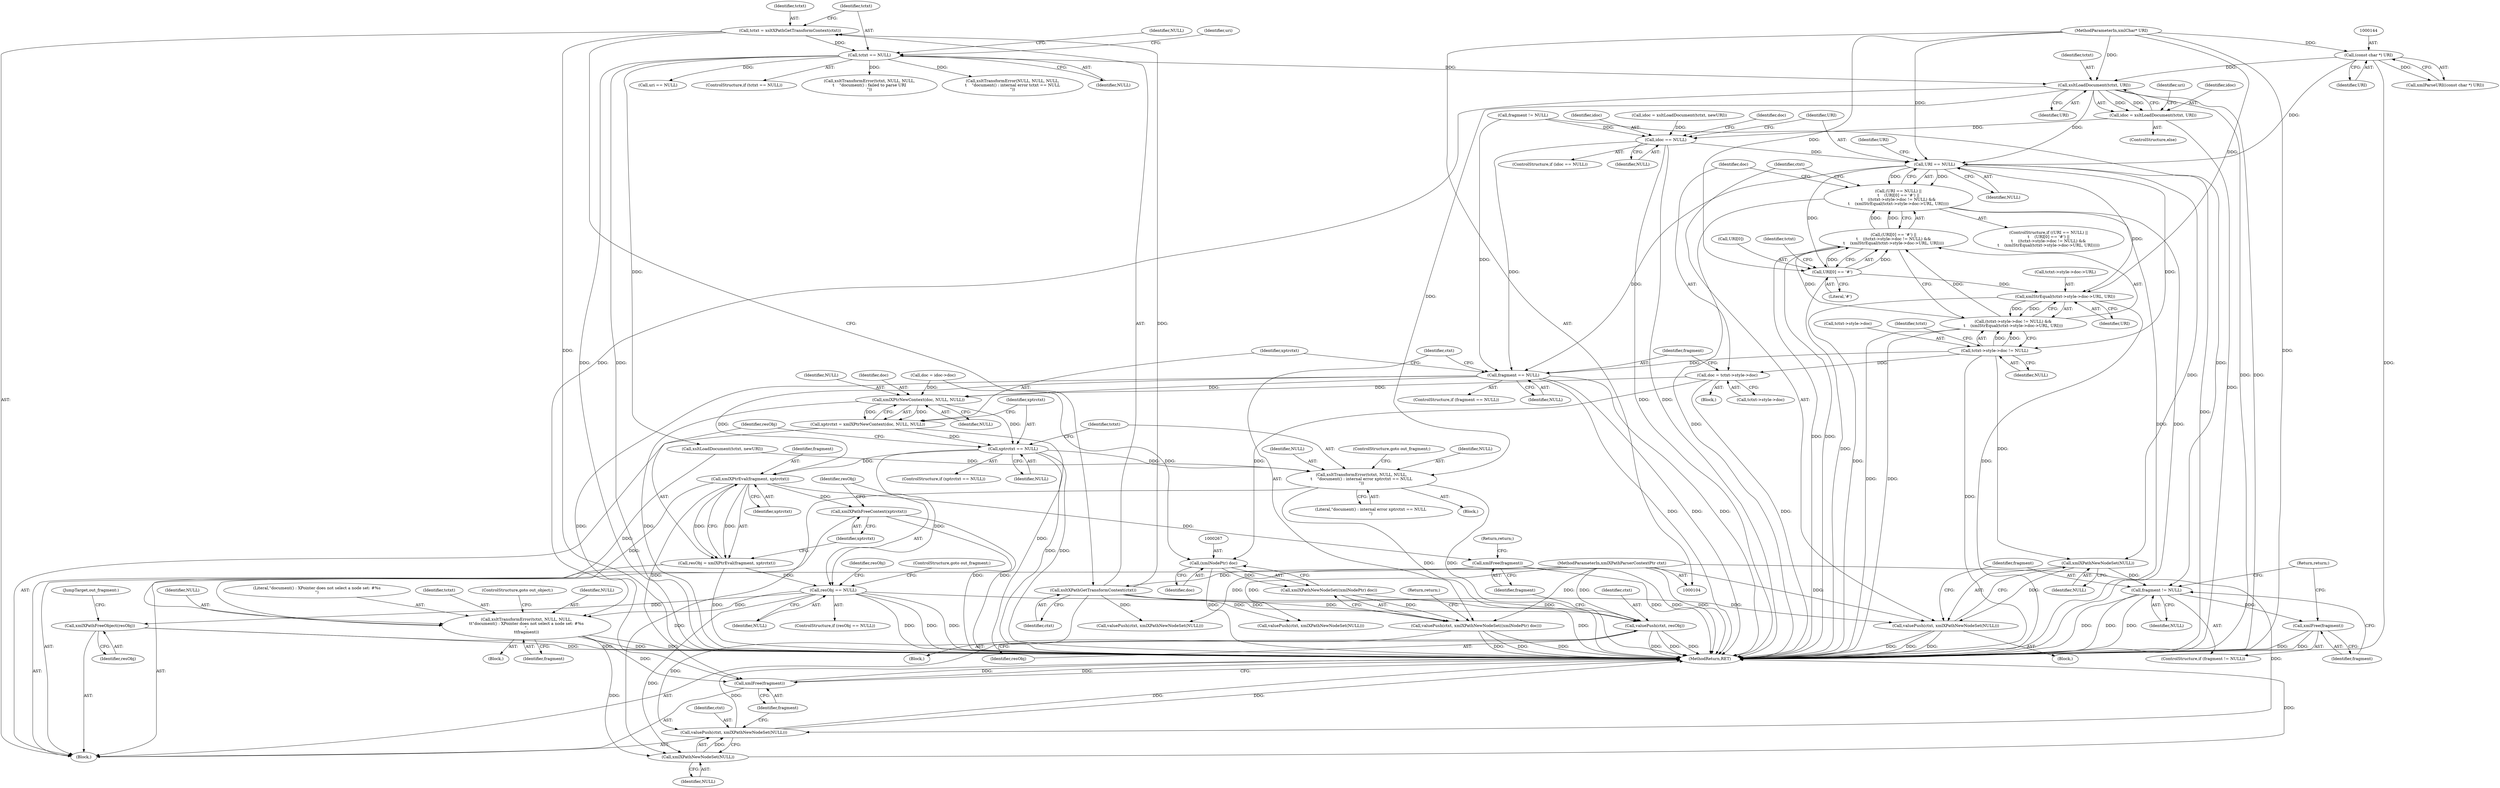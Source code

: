 digraph "0_Chrome_96dbafe288dbe2f0cc45fa3c39daf6d0c37acbab_14@pointer" {
"1000193" [label="(Call,xsltLoadDocument(tctxt, URI))"];
"1000126" [label="(Call,tctxt == NULL)"];
"1000121" [label="(Call,tctxt = xsltXPathGetTransformContext(ctxt))"];
"1000123" [label="(Call,xsltXPathGetTransformContext(ctxt))"];
"1000105" [label="(MethodParameterIn,xmlXPathParserContextPtr ctxt)"];
"1000143" [label="(Call,(const char *) URI)"];
"1000106" [label="(MethodParameterIn,xmlChar* URI)"];
"1000191" [label="(Call,idoc = xsltLoadDocument(tctxt, URI))"];
"1000199" [label="(Call,idoc == NULL)"];
"1000205" [label="(Call,URI == NULL)"];
"1000204" [label="(Call,(URI == NULL) ||\n\t    (URI[0] == '#') ||\n\t    ((tctxt->style->doc != NULL) &&\n\t    (xmlStrEqual(tctxt->style->doc->URL, URI))))"];
"1000209" [label="(Call,URI[0] == '#')"];
"1000208" [label="(Call,(URI[0] == '#') ||\n\t    ((tctxt->style->doc != NULL) &&\n\t    (xmlStrEqual(tctxt->style->doc->URL, URI))))"];
"1000222" [label="(Call,xmlStrEqual(tctxt->style->doc->URL, URI))"];
"1000214" [label="(Call,(tctxt->style->doc != NULL) &&\n\t    (xmlStrEqual(tctxt->style->doc->URL, URI)))"];
"1000215" [label="(Call,tctxt->style->doc != NULL)"];
"1000232" [label="(Call,doc = tctxt->style->doc)"];
"1000266" [label="(Call,(xmlNodePtr) doc)"];
"1000265" [label="(Call,xmlXPathNewNodeSet((xmlNodePtr) doc))"];
"1000263" [label="(Call,valuePush(ctxt, xmlXPathNewNodeSet((xmlNodePtr) doc)))"];
"1000272" [label="(Call,xmlXPtrNewContext(doc, NULL, NULL))"];
"1000270" [label="(Call,xptrctxt = xmlXPtrNewContext(doc, NULL, NULL))"];
"1000277" [label="(Call,xptrctxt == NULL)"];
"1000281" [label="(Call,xsltTransformError(tctxt, NULL, NULL,\n\t    \"document() : internal error xptrctxt == NULL\n\"))"];
"1000334" [label="(Call,xmlXPathNewNodeSet(NULL))"];
"1000332" [label="(Call,valuePush(ctxt, xmlXPathNewNodeSet(NULL)))"];
"1000289" [label="(Call,xmlXPtrEval(fragment, xptrctxt))"];
"1000287" [label="(Call,resObj = xmlXPtrEval(fragment, xptrctxt))"];
"1000295" [label="(Call,resObj == NULL)"];
"1000315" [label="(Call,xsltTransformError(tctxt, NULL, NULL,\n\t\t\"document() : XPointer does not select a node set: #%s\n\",\n\t\tfragment))"];
"1000336" [label="(Call,xmlFree(fragment))"];
"1000322" [label="(Call,valuePush(ctxt, resObj))"];
"1000329" [label="(Call,xmlXPathFreeObject(resObj))"];
"1000292" [label="(Call,xmlXPathFreeContext(xptrctxt))"];
"1000325" [label="(Call,xmlFree(fragment))"];
"1000243" [label="(Call,xmlXPathNewNodeSet(NULL))"];
"1000241" [label="(Call,valuePush(ctxt, xmlXPathNewNodeSet(NULL)))"];
"1000246" [label="(Call,fragment != NULL)"];
"1000249" [label="(Call,xmlFree(fragment))"];
"1000259" [label="(Call,fragment == NULL)"];
"1000147" [label="(Call,uri == NULL)"];
"1000203" [label="(ControlStructure,if ((URI == NULL) ||\n\t    (URI[0] == '#') ||\n\t    ((tctxt->style->doc != NULL) &&\n\t    (xmlStrEqual(tctxt->style->doc->URL, URI)))))"];
"1000246" [label="(Call,fragment != NULL)"];
"1000248" [label="(Identifier,NULL)"];
"1000142" [label="(Call,xmlParseURI((const char *) URI))"];
"1000232" [label="(Call,doc = tctxt->style->doc)"];
"1000292" [label="(Call,xmlXPathFreeContext(xptrctxt))"];
"1000296" [label="(Identifier,resObj)"];
"1000332" [label="(Call,valuePush(ctxt, xmlXPathNewNodeSet(NULL)))"];
"1000127" [label="(Identifier,tctxt)"];
"1000298" [label="(ControlStructure,goto out_fragment;)"];
"1000334" [label="(Call,xmlXPathNewNodeSet(NULL))"];
"1000331" [label="(JumpTarget,out_fragment:)"];
"1000145" [label="(Identifier,URI)"];
"1000262" [label="(Block,)"];
"1000126" [label="(Call,tctxt == NULL)"];
"1000192" [label="(Identifier,idoc)"];
"1000204" [label="(Call,(URI == NULL) ||\n\t    (URI[0] == '#') ||\n\t    ((tctxt->style->doc != NULL) &&\n\t    (xmlStrEqual(tctxt->style->doc->URL, URI))))"];
"1000213" [label="(Literal,'#')"];
"1000194" [label="(Identifier,tctxt)"];
"1000131" [label="(Identifier,NULL)"];
"1000243" [label="(Call,xmlXPathNewNodeSet(NULL))"];
"1000215" [label="(Call,tctxt->style->doc != NULL)"];
"1000280" [label="(Block,)"];
"1000282" [label="(Identifier,tctxt)"];
"1000245" [label="(ControlStructure,if (fragment != NULL))"];
"1000263" [label="(Call,valuePush(ctxt, xmlXPathNewNodeSet((xmlNodePtr) doc)))"];
"1000195" [label="(Identifier,URI)"];
"1000271" [label="(Identifier,xptrctxt)"];
"1000122" [label="(Identifier,tctxt)"];
"1000156" [label="(Call,valuePush(ctxt, xmlXPathNewNodeSet(NULL)))"];
"1000269" [label="(Return,return;)"];
"1000276" [label="(ControlStructure,if (xptrctxt == NULL))"];
"1000268" [label="(Identifier,doc)"];
"1000141" [label="(Identifier,uri)"];
"1000295" [label="(Call,resObj == NULL)"];
"1000326" [label="(Identifier,fragment)"];
"1000183" [label="(Call,idoc = xsltLoadDocument(tctxt, newURI))"];
"1000284" [label="(Identifier,NULL)"];
"1000335" [label="(Identifier,NULL)"];
"1000223" [label="(Call,tctxt->style->doc->URL)"];
"1000206" [label="(Identifier,URI)"];
"1000291" [label="(Identifier,xptrctxt)"];
"1000207" [label="(Identifier,NULL)"];
"1000277" [label="(Call,xptrctxt == NULL)"];
"1000260" [label="(Identifier,fragment)"];
"1000287" [label="(Call,resObj = xmlXPtrEval(fragment, xptrctxt))"];
"1000244" [label="(Identifier,NULL)"];
"1000125" [label="(ControlStructure,if (tctxt == NULL))"];
"1000251" [label="(Return,return;)"];
"1000221" [label="(Identifier,NULL)"];
"1000279" [label="(Identifier,NULL)"];
"1000135" [label="(Call,valuePush(ctxt, xmlXPathNewNodeSet(NULL)))"];
"1000199" [label="(Call,idoc == NULL)"];
"1000273" [label="(Identifier,doc)"];
"1000336" [label="(Call,xmlFree(fragment))"];
"1000230" [label="(Identifier,URI)"];
"1000124" [label="(Identifier,ctxt)"];
"1000249" [label="(Call,xmlFree(fragment))"];
"1000303" [label="(Block,)"];
"1000289" [label="(Call,xmlXPtrEval(fragment, xptrctxt))"];
"1000320" [label="(Identifier,fragment)"];
"1000226" [label="(Identifier,tctxt)"];
"1000290" [label="(Identifier,fragment)"];
"1000286" [label="(ControlStructure,goto out_fragment;)"];
"1000218" [label="(Identifier,tctxt)"];
"1000270" [label="(Call,xptrctxt = xmlXPtrNewContext(doc, NULL, NULL))"];
"1000191" [label="(Call,idoc = xsltLoadDocument(tctxt, URI))"];
"1000210" [label="(Call,URI[0])"];
"1000123" [label="(Call,xsltXPathGetTransformContext(ctxt))"];
"1000105" [label="(MethodParameterIn,xmlXPathParserContextPtr ctxt)"];
"1000316" [label="(Identifier,tctxt)"];
"1000151" [label="(Call,xsltTransformError(tctxt, NULL, NULL,\n\t    \"document() : failed to parse URI\n\"))"];
"1000250" [label="(Identifier,fragment)"];
"1000297" [label="(Identifier,NULL)"];
"1000285" [label="(Literal,\"document() : internal error xptrctxt == NULL\n\")"];
"1000222" [label="(Call,xmlStrEqual(tctxt->style->doc->URL, URI))"];
"1000198" [label="(ControlStructure,if (idoc == NULL))"];
"1000301" [label="(Identifier,resObj)"];
"1000315" [label="(Call,xsltTransformError(tctxt, NULL, NULL,\n\t\t\"document() : XPointer does not select a node set: #%s\n\",\n\t\tfragment))"];
"1000231" [label="(Block,)"];
"1000208" [label="(Call,(URI[0] == '#') ||\n\t    ((tctxt->style->doc != NULL) &&\n\t    (xmlStrEqual(tctxt->style->doc->URL, URI))))"];
"1000254" [label="(Identifier,doc)"];
"1000234" [label="(Call,tctxt->style->doc)"];
"1000333" [label="(Identifier,ctxt)"];
"1000211" [label="(Identifier,URI)"];
"1000209" [label="(Call,URI[0] == '#')"];
"1000259" [label="(Call,fragment == NULL)"];
"1000317" [label="(Identifier,NULL)"];
"1000321" [label="(ControlStructure,goto out_object;)"];
"1000121" [label="(Call,tctxt = xsltXPathGetTransformContext(ctxt))"];
"1000330" [label="(Identifier,resObj)"];
"1000275" [label="(Identifier,NULL)"];
"1000329" [label="(Call,xmlXPathFreeObject(resObj))"];
"1000169" [label="(Call,fragment != NULL)"];
"1000193" [label="(Call,xsltLoadDocument(tctxt, URI))"];
"1000197" [label="(Identifier,uri)"];
"1000283" [label="(Identifier,NULL)"];
"1000264" [label="(Identifier,ctxt)"];
"1000327" [label="(Return,return;)"];
"1000205" [label="(Call,URI == NULL)"];
"1000190" [label="(ControlStructure,else)"];
"1000258" [label="(ControlStructure,if (fragment == NULL))"];
"1000278" [label="(Identifier,xptrctxt)"];
"1000216" [label="(Call,tctxt->style->doc)"];
"1000233" [label="(Identifier,doc)"];
"1000130" [label="(Call,xsltTransformError(NULL, NULL, NULL,\n\t    \"document() : internal error tctxt == NULL\n\"))"];
"1000318" [label="(Identifier,NULL)"];
"1000319" [label="(Literal,\"document() : XPointer does not select a node set: #%s\n\")"];
"1000240" [label="(Block,)"];
"1000324" [label="(Identifier,resObj)"];
"1000323" [label="(Identifier,ctxt)"];
"1000143" [label="(Call,(const char *) URI)"];
"1000325" [label="(Call,xmlFree(fragment))"];
"1000185" [label="(Call,xsltLoadDocument(tctxt, newURI))"];
"1000322" [label="(Call,valuePush(ctxt, resObj))"];
"1000242" [label="(Identifier,ctxt)"];
"1000201" [label="(Identifier,NULL)"];
"1000338" [label="(MethodReturn,RET)"];
"1000106" [label="(MethodParameterIn,xmlChar* URI)"];
"1000200" [label="(Identifier,idoc)"];
"1000265" [label="(Call,xmlXPathNewNodeSet((xmlNodePtr) doc))"];
"1000241" [label="(Call,valuePush(ctxt, xmlXPathNewNodeSet(NULL)))"];
"1000274" [label="(Identifier,NULL)"];
"1000337" [label="(Identifier,fragment)"];
"1000294" [label="(ControlStructure,if (resObj == NULL))"];
"1000293" [label="(Identifier,xptrctxt)"];
"1000288" [label="(Identifier,resObj)"];
"1000107" [label="(Block,)"];
"1000128" [label="(Identifier,NULL)"];
"1000253" [label="(Call,doc = idoc->doc)"];
"1000261" [label="(Identifier,NULL)"];
"1000272" [label="(Call,xmlXPtrNewContext(doc, NULL, NULL))"];
"1000266" [label="(Call,(xmlNodePtr) doc)"];
"1000247" [label="(Identifier,fragment)"];
"1000214" [label="(Call,(tctxt->style->doc != NULL) &&\n\t    (xmlStrEqual(tctxt->style->doc->URL, URI)))"];
"1000281" [label="(Call,xsltTransformError(tctxt, NULL, NULL,\n\t    \"document() : internal error xptrctxt == NULL\n\"))"];
"1000193" -> "1000191"  [label="AST: "];
"1000193" -> "1000195"  [label="CFG: "];
"1000194" -> "1000193"  [label="AST: "];
"1000195" -> "1000193"  [label="AST: "];
"1000191" -> "1000193"  [label="CFG: "];
"1000193" -> "1000338"  [label="DDG: "];
"1000193" -> "1000338"  [label="DDG: "];
"1000193" -> "1000191"  [label="DDG: "];
"1000193" -> "1000191"  [label="DDG: "];
"1000126" -> "1000193"  [label="DDG: "];
"1000143" -> "1000193"  [label="DDG: "];
"1000106" -> "1000193"  [label="DDG: "];
"1000193" -> "1000205"  [label="DDG: "];
"1000193" -> "1000281"  [label="DDG: "];
"1000193" -> "1000315"  [label="DDG: "];
"1000126" -> "1000125"  [label="AST: "];
"1000126" -> "1000128"  [label="CFG: "];
"1000127" -> "1000126"  [label="AST: "];
"1000128" -> "1000126"  [label="AST: "];
"1000131" -> "1000126"  [label="CFG: "];
"1000141" -> "1000126"  [label="CFG: "];
"1000126" -> "1000338"  [label="DDG: "];
"1000126" -> "1000338"  [label="DDG: "];
"1000121" -> "1000126"  [label="DDG: "];
"1000126" -> "1000130"  [label="DDG: "];
"1000126" -> "1000147"  [label="DDG: "];
"1000126" -> "1000151"  [label="DDG: "];
"1000126" -> "1000185"  [label="DDG: "];
"1000121" -> "1000107"  [label="AST: "];
"1000121" -> "1000123"  [label="CFG: "];
"1000122" -> "1000121"  [label="AST: "];
"1000123" -> "1000121"  [label="AST: "];
"1000127" -> "1000121"  [label="CFG: "];
"1000121" -> "1000338"  [label="DDG: "];
"1000123" -> "1000121"  [label="DDG: "];
"1000123" -> "1000124"  [label="CFG: "];
"1000124" -> "1000123"  [label="AST: "];
"1000105" -> "1000123"  [label="DDG: "];
"1000123" -> "1000135"  [label="DDG: "];
"1000123" -> "1000156"  [label="DDG: "];
"1000123" -> "1000241"  [label="DDG: "];
"1000123" -> "1000263"  [label="DDG: "];
"1000123" -> "1000322"  [label="DDG: "];
"1000123" -> "1000332"  [label="DDG: "];
"1000105" -> "1000104"  [label="AST: "];
"1000105" -> "1000338"  [label="DDG: "];
"1000105" -> "1000135"  [label="DDG: "];
"1000105" -> "1000156"  [label="DDG: "];
"1000105" -> "1000241"  [label="DDG: "];
"1000105" -> "1000263"  [label="DDG: "];
"1000105" -> "1000322"  [label="DDG: "];
"1000105" -> "1000332"  [label="DDG: "];
"1000143" -> "1000142"  [label="AST: "];
"1000143" -> "1000145"  [label="CFG: "];
"1000144" -> "1000143"  [label="AST: "];
"1000145" -> "1000143"  [label="AST: "];
"1000142" -> "1000143"  [label="CFG: "];
"1000143" -> "1000338"  [label="DDG: "];
"1000143" -> "1000142"  [label="DDG: "];
"1000106" -> "1000143"  [label="DDG: "];
"1000143" -> "1000205"  [label="DDG: "];
"1000106" -> "1000104"  [label="AST: "];
"1000106" -> "1000338"  [label="DDG: "];
"1000106" -> "1000205"  [label="DDG: "];
"1000106" -> "1000209"  [label="DDG: "];
"1000106" -> "1000222"  [label="DDG: "];
"1000191" -> "1000190"  [label="AST: "];
"1000192" -> "1000191"  [label="AST: "];
"1000197" -> "1000191"  [label="CFG: "];
"1000191" -> "1000338"  [label="DDG: "];
"1000191" -> "1000199"  [label="DDG: "];
"1000199" -> "1000198"  [label="AST: "];
"1000199" -> "1000201"  [label="CFG: "];
"1000200" -> "1000199"  [label="AST: "];
"1000201" -> "1000199"  [label="AST: "];
"1000206" -> "1000199"  [label="CFG: "];
"1000254" -> "1000199"  [label="CFG: "];
"1000199" -> "1000338"  [label="DDG: "];
"1000199" -> "1000338"  [label="DDG: "];
"1000183" -> "1000199"  [label="DDG: "];
"1000169" -> "1000199"  [label="DDG: "];
"1000199" -> "1000205"  [label="DDG: "];
"1000199" -> "1000259"  [label="DDG: "];
"1000205" -> "1000204"  [label="AST: "];
"1000205" -> "1000207"  [label="CFG: "];
"1000206" -> "1000205"  [label="AST: "];
"1000207" -> "1000205"  [label="AST: "];
"1000211" -> "1000205"  [label="CFG: "];
"1000204" -> "1000205"  [label="CFG: "];
"1000205" -> "1000338"  [label="DDG: "];
"1000205" -> "1000204"  [label="DDG: "];
"1000205" -> "1000204"  [label="DDG: "];
"1000205" -> "1000209"  [label="DDG: "];
"1000205" -> "1000215"  [label="DDG: "];
"1000205" -> "1000222"  [label="DDG: "];
"1000205" -> "1000243"  [label="DDG: "];
"1000205" -> "1000259"  [label="DDG: "];
"1000204" -> "1000203"  [label="AST: "];
"1000204" -> "1000208"  [label="CFG: "];
"1000208" -> "1000204"  [label="AST: "];
"1000233" -> "1000204"  [label="CFG: "];
"1000242" -> "1000204"  [label="CFG: "];
"1000204" -> "1000338"  [label="DDG: "];
"1000204" -> "1000338"  [label="DDG: "];
"1000204" -> "1000338"  [label="DDG: "];
"1000208" -> "1000204"  [label="DDG: "];
"1000208" -> "1000204"  [label="DDG: "];
"1000209" -> "1000208"  [label="AST: "];
"1000209" -> "1000213"  [label="CFG: "];
"1000210" -> "1000209"  [label="AST: "];
"1000213" -> "1000209"  [label="AST: "];
"1000218" -> "1000209"  [label="CFG: "];
"1000208" -> "1000209"  [label="CFG: "];
"1000209" -> "1000338"  [label="DDG: "];
"1000209" -> "1000208"  [label="DDG: "];
"1000209" -> "1000208"  [label="DDG: "];
"1000209" -> "1000222"  [label="DDG: "];
"1000208" -> "1000214"  [label="CFG: "];
"1000214" -> "1000208"  [label="AST: "];
"1000208" -> "1000338"  [label="DDG: "];
"1000208" -> "1000338"  [label="DDG: "];
"1000214" -> "1000208"  [label="DDG: "];
"1000214" -> "1000208"  [label="DDG: "];
"1000222" -> "1000214"  [label="AST: "];
"1000222" -> "1000230"  [label="CFG: "];
"1000223" -> "1000222"  [label="AST: "];
"1000230" -> "1000222"  [label="AST: "];
"1000214" -> "1000222"  [label="CFG: "];
"1000222" -> "1000338"  [label="DDG: "];
"1000222" -> "1000338"  [label="DDG: "];
"1000222" -> "1000214"  [label="DDG: "];
"1000222" -> "1000214"  [label="DDG: "];
"1000214" -> "1000215"  [label="CFG: "];
"1000215" -> "1000214"  [label="AST: "];
"1000214" -> "1000338"  [label="DDG: "];
"1000214" -> "1000338"  [label="DDG: "];
"1000215" -> "1000214"  [label="DDG: "];
"1000215" -> "1000214"  [label="DDG: "];
"1000215" -> "1000221"  [label="CFG: "];
"1000216" -> "1000215"  [label="AST: "];
"1000221" -> "1000215"  [label="AST: "];
"1000226" -> "1000215"  [label="CFG: "];
"1000215" -> "1000338"  [label="DDG: "];
"1000215" -> "1000232"  [label="DDG: "];
"1000215" -> "1000243"  [label="DDG: "];
"1000215" -> "1000259"  [label="DDG: "];
"1000232" -> "1000231"  [label="AST: "];
"1000232" -> "1000234"  [label="CFG: "];
"1000233" -> "1000232"  [label="AST: "];
"1000234" -> "1000232"  [label="AST: "];
"1000260" -> "1000232"  [label="CFG: "];
"1000232" -> "1000338"  [label="DDG: "];
"1000232" -> "1000266"  [label="DDG: "];
"1000232" -> "1000272"  [label="DDG: "];
"1000266" -> "1000265"  [label="AST: "];
"1000266" -> "1000268"  [label="CFG: "];
"1000267" -> "1000266"  [label="AST: "];
"1000268" -> "1000266"  [label="AST: "];
"1000265" -> "1000266"  [label="CFG: "];
"1000266" -> "1000338"  [label="DDG: "];
"1000266" -> "1000265"  [label="DDG: "];
"1000253" -> "1000266"  [label="DDG: "];
"1000265" -> "1000263"  [label="AST: "];
"1000263" -> "1000265"  [label="CFG: "];
"1000265" -> "1000338"  [label="DDG: "];
"1000265" -> "1000263"  [label="DDG: "];
"1000263" -> "1000262"  [label="AST: "];
"1000264" -> "1000263"  [label="AST: "];
"1000269" -> "1000263"  [label="CFG: "];
"1000263" -> "1000338"  [label="DDG: "];
"1000263" -> "1000338"  [label="DDG: "];
"1000263" -> "1000338"  [label="DDG: "];
"1000272" -> "1000270"  [label="AST: "];
"1000272" -> "1000275"  [label="CFG: "];
"1000273" -> "1000272"  [label="AST: "];
"1000274" -> "1000272"  [label="AST: "];
"1000275" -> "1000272"  [label="AST: "];
"1000270" -> "1000272"  [label="CFG: "];
"1000272" -> "1000338"  [label="DDG: "];
"1000272" -> "1000270"  [label="DDG: "];
"1000272" -> "1000270"  [label="DDG: "];
"1000253" -> "1000272"  [label="DDG: "];
"1000259" -> "1000272"  [label="DDG: "];
"1000272" -> "1000277"  [label="DDG: "];
"1000270" -> "1000107"  [label="AST: "];
"1000271" -> "1000270"  [label="AST: "];
"1000278" -> "1000270"  [label="CFG: "];
"1000270" -> "1000338"  [label="DDG: "];
"1000270" -> "1000277"  [label="DDG: "];
"1000277" -> "1000276"  [label="AST: "];
"1000277" -> "1000279"  [label="CFG: "];
"1000278" -> "1000277"  [label="AST: "];
"1000279" -> "1000277"  [label="AST: "];
"1000282" -> "1000277"  [label="CFG: "];
"1000288" -> "1000277"  [label="CFG: "];
"1000277" -> "1000338"  [label="DDG: "];
"1000277" -> "1000338"  [label="DDG: "];
"1000277" -> "1000281"  [label="DDG: "];
"1000277" -> "1000289"  [label="DDG: "];
"1000277" -> "1000295"  [label="DDG: "];
"1000281" -> "1000280"  [label="AST: "];
"1000281" -> "1000285"  [label="CFG: "];
"1000282" -> "1000281"  [label="AST: "];
"1000283" -> "1000281"  [label="AST: "];
"1000284" -> "1000281"  [label="AST: "];
"1000285" -> "1000281"  [label="AST: "];
"1000286" -> "1000281"  [label="CFG: "];
"1000281" -> "1000338"  [label="DDG: "];
"1000281" -> "1000338"  [label="DDG: "];
"1000185" -> "1000281"  [label="DDG: "];
"1000281" -> "1000334"  [label="DDG: "];
"1000334" -> "1000332"  [label="AST: "];
"1000334" -> "1000335"  [label="CFG: "];
"1000335" -> "1000334"  [label="AST: "];
"1000332" -> "1000334"  [label="CFG: "];
"1000334" -> "1000338"  [label="DDG: "];
"1000334" -> "1000332"  [label="DDG: "];
"1000315" -> "1000334"  [label="DDG: "];
"1000295" -> "1000334"  [label="DDG: "];
"1000332" -> "1000107"  [label="AST: "];
"1000333" -> "1000332"  [label="AST: "];
"1000337" -> "1000332"  [label="CFG: "];
"1000332" -> "1000338"  [label="DDG: "];
"1000332" -> "1000338"  [label="DDG: "];
"1000332" -> "1000338"  [label="DDG: "];
"1000289" -> "1000287"  [label="AST: "];
"1000289" -> "1000291"  [label="CFG: "];
"1000290" -> "1000289"  [label="AST: "];
"1000291" -> "1000289"  [label="AST: "];
"1000287" -> "1000289"  [label="CFG: "];
"1000289" -> "1000287"  [label="DDG: "];
"1000289" -> "1000287"  [label="DDG: "];
"1000259" -> "1000289"  [label="DDG: "];
"1000289" -> "1000292"  [label="DDG: "];
"1000289" -> "1000315"  [label="DDG: "];
"1000289" -> "1000325"  [label="DDG: "];
"1000289" -> "1000336"  [label="DDG: "];
"1000287" -> "1000107"  [label="AST: "];
"1000288" -> "1000287"  [label="AST: "];
"1000293" -> "1000287"  [label="CFG: "];
"1000287" -> "1000338"  [label="DDG: "];
"1000287" -> "1000295"  [label="DDG: "];
"1000295" -> "1000294"  [label="AST: "];
"1000295" -> "1000297"  [label="CFG: "];
"1000296" -> "1000295"  [label="AST: "];
"1000297" -> "1000295"  [label="AST: "];
"1000298" -> "1000295"  [label="CFG: "];
"1000301" -> "1000295"  [label="CFG: "];
"1000295" -> "1000338"  [label="DDG: "];
"1000295" -> "1000338"  [label="DDG: "];
"1000295" -> "1000338"  [label="DDG: "];
"1000295" -> "1000315"  [label="DDG: "];
"1000295" -> "1000322"  [label="DDG: "];
"1000295" -> "1000329"  [label="DDG: "];
"1000315" -> "1000303"  [label="AST: "];
"1000315" -> "1000320"  [label="CFG: "];
"1000316" -> "1000315"  [label="AST: "];
"1000317" -> "1000315"  [label="AST: "];
"1000318" -> "1000315"  [label="AST: "];
"1000319" -> "1000315"  [label="AST: "];
"1000320" -> "1000315"  [label="AST: "];
"1000321" -> "1000315"  [label="CFG: "];
"1000315" -> "1000338"  [label="DDG: "];
"1000315" -> "1000338"  [label="DDG: "];
"1000185" -> "1000315"  [label="DDG: "];
"1000315" -> "1000336"  [label="DDG: "];
"1000336" -> "1000107"  [label="AST: "];
"1000336" -> "1000337"  [label="CFG: "];
"1000337" -> "1000336"  [label="AST: "];
"1000338" -> "1000336"  [label="CFG: "];
"1000336" -> "1000338"  [label="DDG: "];
"1000336" -> "1000338"  [label="DDG: "];
"1000259" -> "1000336"  [label="DDG: "];
"1000322" -> "1000107"  [label="AST: "];
"1000322" -> "1000324"  [label="CFG: "];
"1000323" -> "1000322"  [label="AST: "];
"1000324" -> "1000322"  [label="AST: "];
"1000326" -> "1000322"  [label="CFG: "];
"1000322" -> "1000338"  [label="DDG: "];
"1000322" -> "1000338"  [label="DDG: "];
"1000322" -> "1000338"  [label="DDG: "];
"1000329" -> "1000107"  [label="AST: "];
"1000329" -> "1000330"  [label="CFG: "];
"1000330" -> "1000329"  [label="AST: "];
"1000331" -> "1000329"  [label="CFG: "];
"1000329" -> "1000338"  [label="DDG: "];
"1000329" -> "1000338"  [label="DDG: "];
"1000292" -> "1000107"  [label="AST: "];
"1000292" -> "1000293"  [label="CFG: "];
"1000293" -> "1000292"  [label="AST: "];
"1000296" -> "1000292"  [label="CFG: "];
"1000292" -> "1000338"  [label="DDG: "];
"1000292" -> "1000338"  [label="DDG: "];
"1000325" -> "1000107"  [label="AST: "];
"1000325" -> "1000326"  [label="CFG: "];
"1000326" -> "1000325"  [label="AST: "];
"1000327" -> "1000325"  [label="CFG: "];
"1000325" -> "1000338"  [label="DDG: "];
"1000325" -> "1000338"  [label="DDG: "];
"1000243" -> "1000241"  [label="AST: "];
"1000243" -> "1000244"  [label="CFG: "];
"1000244" -> "1000243"  [label="AST: "];
"1000241" -> "1000243"  [label="CFG: "];
"1000243" -> "1000241"  [label="DDG: "];
"1000243" -> "1000246"  [label="DDG: "];
"1000241" -> "1000240"  [label="AST: "];
"1000242" -> "1000241"  [label="AST: "];
"1000247" -> "1000241"  [label="CFG: "];
"1000241" -> "1000338"  [label="DDG: "];
"1000241" -> "1000338"  [label="DDG: "];
"1000241" -> "1000338"  [label="DDG: "];
"1000246" -> "1000245"  [label="AST: "];
"1000246" -> "1000248"  [label="CFG: "];
"1000247" -> "1000246"  [label="AST: "];
"1000248" -> "1000246"  [label="AST: "];
"1000250" -> "1000246"  [label="CFG: "];
"1000251" -> "1000246"  [label="CFG: "];
"1000246" -> "1000338"  [label="DDG: "];
"1000246" -> "1000338"  [label="DDG: "];
"1000246" -> "1000338"  [label="DDG: "];
"1000169" -> "1000246"  [label="DDG: "];
"1000246" -> "1000249"  [label="DDG: "];
"1000249" -> "1000245"  [label="AST: "];
"1000249" -> "1000250"  [label="CFG: "];
"1000250" -> "1000249"  [label="AST: "];
"1000251" -> "1000249"  [label="CFG: "];
"1000249" -> "1000338"  [label="DDG: "];
"1000249" -> "1000338"  [label="DDG: "];
"1000259" -> "1000258"  [label="AST: "];
"1000259" -> "1000261"  [label="CFG: "];
"1000260" -> "1000259"  [label="AST: "];
"1000261" -> "1000259"  [label="AST: "];
"1000264" -> "1000259"  [label="CFG: "];
"1000271" -> "1000259"  [label="CFG: "];
"1000259" -> "1000338"  [label="DDG: "];
"1000259" -> "1000338"  [label="DDG: "];
"1000259" -> "1000338"  [label="DDG: "];
"1000169" -> "1000259"  [label="DDG: "];
}
